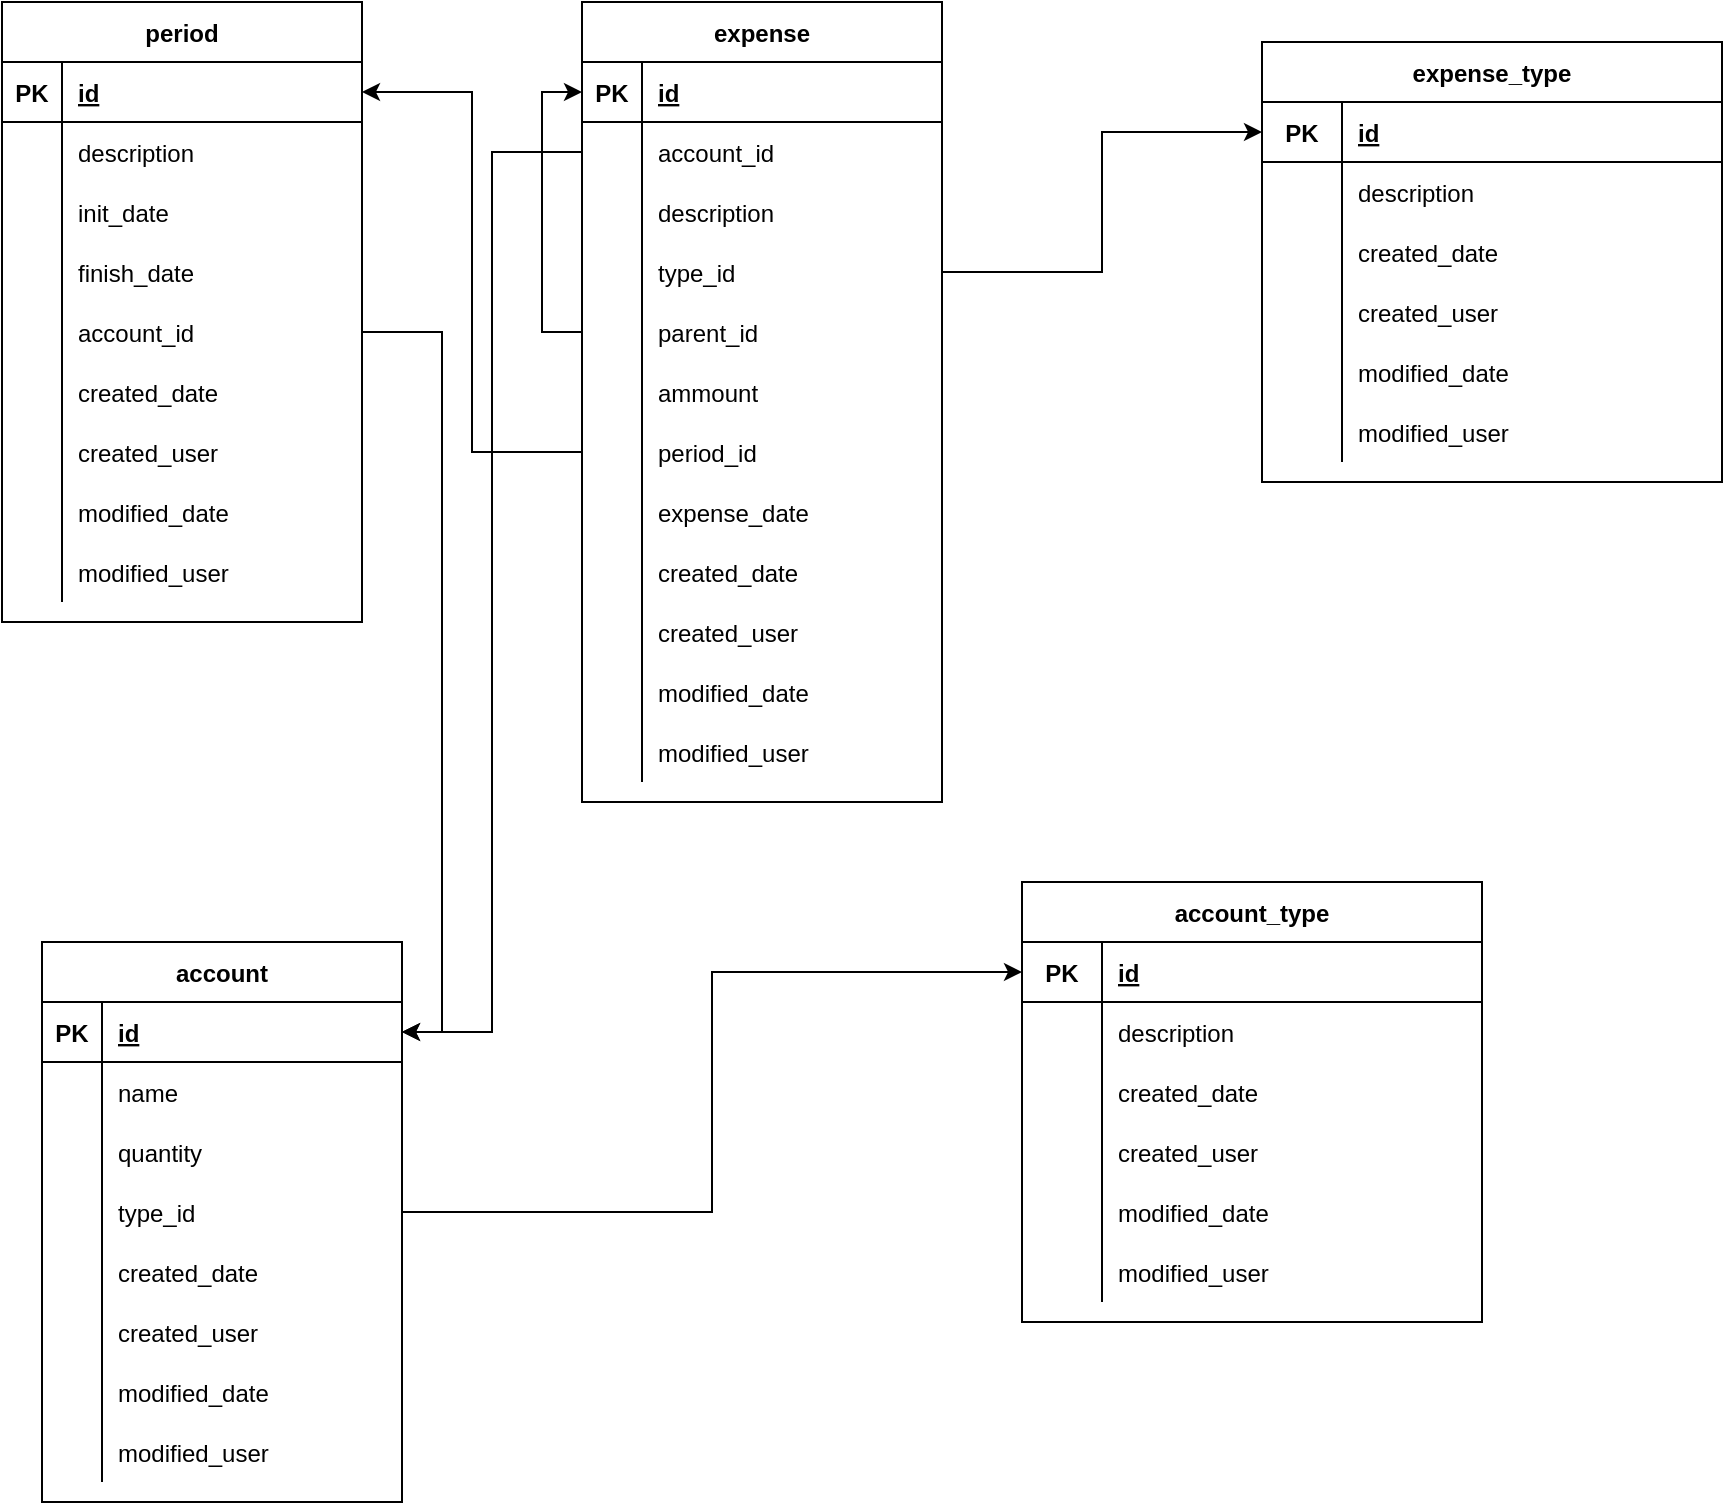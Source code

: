<mxfile version="20.2.7" type="device"><diagram id="UpLL_WEXFF-8wM3QbBai" name="Página-1"><mxGraphModel dx="901" dy="594" grid="1" gridSize="10" guides="1" tooltips="1" connect="1" arrows="1" fold="1" page="1" pageScale="1" pageWidth="827" pageHeight="1169" math="0" shadow="0"><root><mxCell id="0"/><mxCell id="1" parent="0"/><mxCell id="8bMQOwPSqbR0Lv_W1CAh-1" value="account" style="shape=table;startSize=30;container=1;collapsible=1;childLayout=tableLayout;fixedRows=1;rowLines=0;fontStyle=1;align=center;resizeLast=1;" parent="1" vertex="1"><mxGeometry x="40" y="600" width="180" height="280" as="geometry"><mxRectangle x="320" y="320" width="70" height="30" as="alternateBounds"/></mxGeometry></mxCell><mxCell id="8bMQOwPSqbR0Lv_W1CAh-2" value="" style="shape=tableRow;horizontal=0;startSize=0;swimlaneHead=0;swimlaneBody=0;fillColor=none;collapsible=0;dropTarget=0;points=[[0,0.5],[1,0.5]];portConstraint=eastwest;top=0;left=0;right=0;bottom=1;" parent="8bMQOwPSqbR0Lv_W1CAh-1" vertex="1"><mxGeometry y="30" width="180" height="30" as="geometry"/></mxCell><mxCell id="8bMQOwPSqbR0Lv_W1CAh-3" value="PK" style="shape=partialRectangle;connectable=0;fillColor=none;top=0;left=0;bottom=0;right=0;fontStyle=1;overflow=hidden;" parent="8bMQOwPSqbR0Lv_W1CAh-2" vertex="1"><mxGeometry width="30" height="30" as="geometry"><mxRectangle width="30" height="30" as="alternateBounds"/></mxGeometry></mxCell><mxCell id="8bMQOwPSqbR0Lv_W1CAh-4" value="id" style="shape=partialRectangle;connectable=0;fillColor=none;top=0;left=0;bottom=0;right=0;align=left;spacingLeft=6;fontStyle=5;overflow=hidden;" parent="8bMQOwPSqbR0Lv_W1CAh-2" vertex="1"><mxGeometry x="30" width="150" height="30" as="geometry"><mxRectangle width="150" height="30" as="alternateBounds"/></mxGeometry></mxCell><mxCell id="8bMQOwPSqbR0Lv_W1CAh-5" value="" style="shape=tableRow;horizontal=0;startSize=0;swimlaneHead=0;swimlaneBody=0;fillColor=none;collapsible=0;dropTarget=0;points=[[0,0.5],[1,0.5]];portConstraint=eastwest;top=0;left=0;right=0;bottom=0;" parent="8bMQOwPSqbR0Lv_W1CAh-1" vertex="1"><mxGeometry y="60" width="180" height="30" as="geometry"/></mxCell><mxCell id="8bMQOwPSqbR0Lv_W1CAh-6" value="" style="shape=partialRectangle;connectable=0;fillColor=none;top=0;left=0;bottom=0;right=0;editable=1;overflow=hidden;" parent="8bMQOwPSqbR0Lv_W1CAh-5" vertex="1"><mxGeometry width="30" height="30" as="geometry"><mxRectangle width="30" height="30" as="alternateBounds"/></mxGeometry></mxCell><mxCell id="8bMQOwPSqbR0Lv_W1CAh-7" value="name" style="shape=partialRectangle;connectable=0;fillColor=none;top=0;left=0;bottom=0;right=0;align=left;spacingLeft=6;overflow=hidden;" parent="8bMQOwPSqbR0Lv_W1CAh-5" vertex="1"><mxGeometry x="30" width="150" height="30" as="geometry"><mxRectangle width="150" height="30" as="alternateBounds"/></mxGeometry></mxCell><mxCell id="8bMQOwPSqbR0Lv_W1CAh-8" value="" style="shape=tableRow;horizontal=0;startSize=0;swimlaneHead=0;swimlaneBody=0;fillColor=none;collapsible=0;dropTarget=0;points=[[0,0.5],[1,0.5]];portConstraint=eastwest;top=0;left=0;right=0;bottom=0;" parent="8bMQOwPSqbR0Lv_W1CAh-1" vertex="1"><mxGeometry y="90" width="180" height="30" as="geometry"/></mxCell><mxCell id="8bMQOwPSqbR0Lv_W1CAh-9" value="" style="shape=partialRectangle;connectable=0;fillColor=none;top=0;left=0;bottom=0;right=0;editable=1;overflow=hidden;" parent="8bMQOwPSqbR0Lv_W1CAh-8" vertex="1"><mxGeometry width="30" height="30" as="geometry"><mxRectangle width="30" height="30" as="alternateBounds"/></mxGeometry></mxCell><mxCell id="8bMQOwPSqbR0Lv_W1CAh-10" value="quantity" style="shape=partialRectangle;connectable=0;fillColor=none;top=0;left=0;bottom=0;right=0;align=left;spacingLeft=6;overflow=hidden;" parent="8bMQOwPSqbR0Lv_W1CAh-8" vertex="1"><mxGeometry x="30" width="150" height="30" as="geometry"><mxRectangle width="150" height="30" as="alternateBounds"/></mxGeometry></mxCell><mxCell id="8bMQOwPSqbR0Lv_W1CAh-11" value="" style="shape=tableRow;horizontal=0;startSize=0;swimlaneHead=0;swimlaneBody=0;fillColor=none;collapsible=0;dropTarget=0;points=[[0,0.5],[1,0.5]];portConstraint=eastwest;top=0;left=0;right=0;bottom=0;" parent="8bMQOwPSqbR0Lv_W1CAh-1" vertex="1"><mxGeometry y="120" width="180" height="30" as="geometry"/></mxCell><mxCell id="8bMQOwPSqbR0Lv_W1CAh-12" value="" style="shape=partialRectangle;connectable=0;fillColor=none;top=0;left=0;bottom=0;right=0;editable=1;overflow=hidden;" parent="8bMQOwPSqbR0Lv_W1CAh-11" vertex="1"><mxGeometry width="30" height="30" as="geometry"><mxRectangle width="30" height="30" as="alternateBounds"/></mxGeometry></mxCell><mxCell id="8bMQOwPSqbR0Lv_W1CAh-13" value="type_id" style="shape=partialRectangle;connectable=0;fillColor=none;top=0;left=0;bottom=0;right=0;align=left;spacingLeft=6;overflow=hidden;" parent="8bMQOwPSqbR0Lv_W1CAh-11" vertex="1"><mxGeometry x="30" width="150" height="30" as="geometry"><mxRectangle width="150" height="30" as="alternateBounds"/></mxGeometry></mxCell><mxCell id="8bMQOwPSqbR0Lv_W1CAh-43" style="shape=tableRow;horizontal=0;startSize=0;swimlaneHead=0;swimlaneBody=0;fillColor=none;collapsible=0;dropTarget=0;points=[[0,0.5],[1,0.5]];portConstraint=eastwest;top=0;left=0;right=0;bottom=0;" parent="8bMQOwPSqbR0Lv_W1CAh-1" vertex="1"><mxGeometry y="150" width="180" height="30" as="geometry"/></mxCell><mxCell id="8bMQOwPSqbR0Lv_W1CAh-44" style="shape=partialRectangle;connectable=0;fillColor=none;top=0;left=0;bottom=0;right=0;editable=1;overflow=hidden;" parent="8bMQOwPSqbR0Lv_W1CAh-43" vertex="1"><mxGeometry width="30" height="30" as="geometry"><mxRectangle width="30" height="30" as="alternateBounds"/></mxGeometry></mxCell><mxCell id="8bMQOwPSqbR0Lv_W1CAh-45" value="created_date" style="shape=partialRectangle;connectable=0;fillColor=none;top=0;left=0;bottom=0;right=0;align=left;spacingLeft=6;overflow=hidden;" parent="8bMQOwPSqbR0Lv_W1CAh-43" vertex="1"><mxGeometry x="30" width="150" height="30" as="geometry"><mxRectangle width="150" height="30" as="alternateBounds"/></mxGeometry></mxCell><mxCell id="8bMQOwPSqbR0Lv_W1CAh-52" style="shape=tableRow;horizontal=0;startSize=0;swimlaneHead=0;swimlaneBody=0;fillColor=none;collapsible=0;dropTarget=0;points=[[0,0.5],[1,0.5]];portConstraint=eastwest;top=0;left=0;right=0;bottom=0;" parent="8bMQOwPSqbR0Lv_W1CAh-1" vertex="1"><mxGeometry y="180" width="180" height="30" as="geometry"/></mxCell><mxCell id="8bMQOwPSqbR0Lv_W1CAh-53" style="shape=partialRectangle;connectable=0;fillColor=none;top=0;left=0;bottom=0;right=0;editable=1;overflow=hidden;" parent="8bMQOwPSqbR0Lv_W1CAh-52" vertex="1"><mxGeometry width="30" height="30" as="geometry"><mxRectangle width="30" height="30" as="alternateBounds"/></mxGeometry></mxCell><mxCell id="8bMQOwPSqbR0Lv_W1CAh-54" value="created_user" style="shape=partialRectangle;connectable=0;fillColor=none;top=0;left=0;bottom=0;right=0;align=left;spacingLeft=6;overflow=hidden;" parent="8bMQOwPSqbR0Lv_W1CAh-52" vertex="1"><mxGeometry x="30" width="150" height="30" as="geometry"><mxRectangle width="150" height="30" as="alternateBounds"/></mxGeometry></mxCell><mxCell id="8bMQOwPSqbR0Lv_W1CAh-55" style="shape=tableRow;horizontal=0;startSize=0;swimlaneHead=0;swimlaneBody=0;fillColor=none;collapsible=0;dropTarget=0;points=[[0,0.5],[1,0.5]];portConstraint=eastwest;top=0;left=0;right=0;bottom=0;" parent="8bMQOwPSqbR0Lv_W1CAh-1" vertex="1"><mxGeometry y="210" width="180" height="30" as="geometry"/></mxCell><mxCell id="8bMQOwPSqbR0Lv_W1CAh-56" style="shape=partialRectangle;connectable=0;fillColor=none;top=0;left=0;bottom=0;right=0;editable=1;overflow=hidden;" parent="8bMQOwPSqbR0Lv_W1CAh-55" vertex="1"><mxGeometry width="30" height="30" as="geometry"><mxRectangle width="30" height="30" as="alternateBounds"/></mxGeometry></mxCell><mxCell id="8bMQOwPSqbR0Lv_W1CAh-57" value="modified_date" style="shape=partialRectangle;connectable=0;fillColor=none;top=0;left=0;bottom=0;right=0;align=left;spacingLeft=6;overflow=hidden;" parent="8bMQOwPSqbR0Lv_W1CAh-55" vertex="1"><mxGeometry x="30" width="150" height="30" as="geometry"><mxRectangle width="150" height="30" as="alternateBounds"/></mxGeometry></mxCell><mxCell id="8bMQOwPSqbR0Lv_W1CAh-58" style="shape=tableRow;horizontal=0;startSize=0;swimlaneHead=0;swimlaneBody=0;fillColor=none;collapsible=0;dropTarget=0;points=[[0,0.5],[1,0.5]];portConstraint=eastwest;top=0;left=0;right=0;bottom=0;" parent="8bMQOwPSqbR0Lv_W1CAh-1" vertex="1"><mxGeometry y="240" width="180" height="30" as="geometry"/></mxCell><mxCell id="8bMQOwPSqbR0Lv_W1CAh-59" style="shape=partialRectangle;connectable=0;fillColor=none;top=0;left=0;bottom=0;right=0;editable=1;overflow=hidden;" parent="8bMQOwPSqbR0Lv_W1CAh-58" vertex="1"><mxGeometry width="30" height="30" as="geometry"><mxRectangle width="30" height="30" as="alternateBounds"/></mxGeometry></mxCell><mxCell id="8bMQOwPSqbR0Lv_W1CAh-60" value="modified_user" style="shape=partialRectangle;connectable=0;fillColor=none;top=0;left=0;bottom=0;right=0;align=left;spacingLeft=6;overflow=hidden;" parent="8bMQOwPSqbR0Lv_W1CAh-58" vertex="1"><mxGeometry x="30" width="150" height="30" as="geometry"><mxRectangle width="150" height="30" as="alternateBounds"/></mxGeometry></mxCell><object label="account_type" id="8bMQOwPSqbR0Lv_W1CAh-14"><mxCell style="shape=table;startSize=30;container=1;collapsible=1;childLayout=tableLayout;fixedRows=1;rowLines=0;fontStyle=1;align=center;resizeLast=1;" parent="1" vertex="1"><mxGeometry x="530" y="570" width="230" height="220" as="geometry"/></mxCell></object><mxCell id="8bMQOwPSqbR0Lv_W1CAh-15" value="" style="shape=tableRow;horizontal=0;startSize=0;swimlaneHead=0;swimlaneBody=0;fillColor=none;collapsible=0;dropTarget=0;points=[[0,0.5],[1,0.5]];portConstraint=eastwest;top=0;left=0;right=0;bottom=1;" parent="8bMQOwPSqbR0Lv_W1CAh-14" vertex="1"><mxGeometry y="30" width="230" height="30" as="geometry"/></mxCell><mxCell id="8bMQOwPSqbR0Lv_W1CAh-16" value="PK" style="shape=partialRectangle;connectable=0;fillColor=none;top=0;left=0;bottom=0;right=0;fontStyle=1;overflow=hidden;" parent="8bMQOwPSqbR0Lv_W1CAh-15" vertex="1"><mxGeometry width="40" height="30" as="geometry"><mxRectangle width="40" height="30" as="alternateBounds"/></mxGeometry></mxCell><mxCell id="8bMQOwPSqbR0Lv_W1CAh-17" value="id" style="shape=partialRectangle;connectable=0;fillColor=none;top=0;left=0;bottom=0;right=0;align=left;spacingLeft=6;fontStyle=5;overflow=hidden;" parent="8bMQOwPSqbR0Lv_W1CAh-15" vertex="1"><mxGeometry x="40" width="190" height="30" as="geometry"><mxRectangle width="190" height="30" as="alternateBounds"/></mxGeometry></mxCell><mxCell id="8bMQOwPSqbR0Lv_W1CAh-18" value="" style="shape=tableRow;horizontal=0;startSize=0;swimlaneHead=0;swimlaneBody=0;fillColor=none;collapsible=0;dropTarget=0;points=[[0,0.5],[1,0.5]];portConstraint=eastwest;top=0;left=0;right=0;bottom=0;" parent="8bMQOwPSqbR0Lv_W1CAh-14" vertex="1"><mxGeometry y="60" width="230" height="30" as="geometry"/></mxCell><mxCell id="8bMQOwPSqbR0Lv_W1CAh-19" value="" style="shape=partialRectangle;connectable=0;fillColor=none;top=0;left=0;bottom=0;right=0;editable=1;overflow=hidden;" parent="8bMQOwPSqbR0Lv_W1CAh-18" vertex="1"><mxGeometry width="40" height="30" as="geometry"><mxRectangle width="40" height="30" as="alternateBounds"/></mxGeometry></mxCell><mxCell id="8bMQOwPSqbR0Lv_W1CAh-20" value="description" style="shape=partialRectangle;connectable=0;fillColor=none;top=0;left=0;bottom=0;right=0;align=left;spacingLeft=6;overflow=hidden;" parent="8bMQOwPSqbR0Lv_W1CAh-18" vertex="1"><mxGeometry x="40" width="190" height="30" as="geometry"><mxRectangle width="190" height="30" as="alternateBounds"/></mxGeometry></mxCell><mxCell id="8bMQOwPSqbR0Lv_W1CAh-21" value="" style="shape=tableRow;horizontal=0;startSize=0;swimlaneHead=0;swimlaneBody=0;fillColor=none;collapsible=0;dropTarget=0;points=[[0,0.5],[1,0.5]];portConstraint=eastwest;top=0;left=0;right=0;bottom=0;" parent="8bMQOwPSqbR0Lv_W1CAh-14" vertex="1"><mxGeometry y="90" width="230" height="30" as="geometry"/></mxCell><mxCell id="8bMQOwPSqbR0Lv_W1CAh-22" value="" style="shape=partialRectangle;connectable=0;fillColor=none;top=0;left=0;bottom=0;right=0;editable=1;overflow=hidden;" parent="8bMQOwPSqbR0Lv_W1CAh-21" vertex="1"><mxGeometry width="40" height="30" as="geometry"><mxRectangle width="40" height="30" as="alternateBounds"/></mxGeometry></mxCell><mxCell id="8bMQOwPSqbR0Lv_W1CAh-23" value="created_date" style="shape=partialRectangle;connectable=0;fillColor=none;top=0;left=0;bottom=0;right=0;align=left;spacingLeft=6;overflow=hidden;" parent="8bMQOwPSqbR0Lv_W1CAh-21" vertex="1"><mxGeometry x="40" width="190" height="30" as="geometry"><mxRectangle width="190" height="30" as="alternateBounds"/></mxGeometry></mxCell><mxCell id="8bMQOwPSqbR0Lv_W1CAh-24" value="" style="shape=tableRow;horizontal=0;startSize=0;swimlaneHead=0;swimlaneBody=0;fillColor=none;collapsible=0;dropTarget=0;points=[[0,0.5],[1,0.5]];portConstraint=eastwest;top=0;left=0;right=0;bottom=0;" parent="8bMQOwPSqbR0Lv_W1CAh-14" vertex="1"><mxGeometry y="120" width="230" height="30" as="geometry"/></mxCell><mxCell id="8bMQOwPSqbR0Lv_W1CAh-25" value="" style="shape=partialRectangle;connectable=0;fillColor=none;top=0;left=0;bottom=0;right=0;editable=1;overflow=hidden;" parent="8bMQOwPSqbR0Lv_W1CAh-24" vertex="1"><mxGeometry width="40" height="30" as="geometry"><mxRectangle width="40" height="30" as="alternateBounds"/></mxGeometry></mxCell><mxCell id="8bMQOwPSqbR0Lv_W1CAh-26" value="created_user" style="shape=partialRectangle;connectable=0;fillColor=none;top=0;left=0;bottom=0;right=0;align=left;spacingLeft=6;overflow=hidden;" parent="8bMQOwPSqbR0Lv_W1CAh-24" vertex="1"><mxGeometry x="40" width="190" height="30" as="geometry"><mxRectangle width="190" height="30" as="alternateBounds"/></mxGeometry></mxCell><mxCell id="8bMQOwPSqbR0Lv_W1CAh-46" style="shape=tableRow;horizontal=0;startSize=0;swimlaneHead=0;swimlaneBody=0;fillColor=none;collapsible=0;dropTarget=0;points=[[0,0.5],[1,0.5]];portConstraint=eastwest;top=0;left=0;right=0;bottom=0;" parent="8bMQOwPSqbR0Lv_W1CAh-14" vertex="1"><mxGeometry y="150" width="230" height="30" as="geometry"/></mxCell><mxCell id="8bMQOwPSqbR0Lv_W1CAh-47" style="shape=partialRectangle;connectable=0;fillColor=none;top=0;left=0;bottom=0;right=0;editable=1;overflow=hidden;" parent="8bMQOwPSqbR0Lv_W1CAh-46" vertex="1"><mxGeometry width="40" height="30" as="geometry"><mxRectangle width="40" height="30" as="alternateBounds"/></mxGeometry></mxCell><mxCell id="8bMQOwPSqbR0Lv_W1CAh-48" value="modified_date" style="shape=partialRectangle;connectable=0;fillColor=none;top=0;left=0;bottom=0;right=0;align=left;spacingLeft=6;overflow=hidden;" parent="8bMQOwPSqbR0Lv_W1CAh-46" vertex="1"><mxGeometry x="40" width="190" height="30" as="geometry"><mxRectangle width="190" height="30" as="alternateBounds"/></mxGeometry></mxCell><mxCell id="8bMQOwPSqbR0Lv_W1CAh-49" style="shape=tableRow;horizontal=0;startSize=0;swimlaneHead=0;swimlaneBody=0;fillColor=none;collapsible=0;dropTarget=0;points=[[0,0.5],[1,0.5]];portConstraint=eastwest;top=0;left=0;right=0;bottom=0;" parent="8bMQOwPSqbR0Lv_W1CAh-14" vertex="1"><mxGeometry y="180" width="230" height="30" as="geometry"/></mxCell><mxCell id="8bMQOwPSqbR0Lv_W1CAh-50" style="shape=partialRectangle;connectable=0;fillColor=none;top=0;left=0;bottom=0;right=0;editable=1;overflow=hidden;" parent="8bMQOwPSqbR0Lv_W1CAh-49" vertex="1"><mxGeometry width="40" height="30" as="geometry"><mxRectangle width="40" height="30" as="alternateBounds"/></mxGeometry></mxCell><mxCell id="8bMQOwPSqbR0Lv_W1CAh-51" value="modified_user" style="shape=partialRectangle;connectable=0;fillColor=none;top=0;left=0;bottom=0;right=0;align=left;spacingLeft=6;overflow=hidden;" parent="8bMQOwPSqbR0Lv_W1CAh-49" vertex="1"><mxGeometry x="40" width="190" height="30" as="geometry"><mxRectangle width="190" height="30" as="alternateBounds"/></mxGeometry></mxCell><mxCell id="8bMQOwPSqbR0Lv_W1CAh-61" value="expense" style="shape=table;startSize=30;container=1;collapsible=1;childLayout=tableLayout;fixedRows=1;rowLines=0;fontStyle=1;align=center;resizeLast=1;" parent="1" vertex="1"><mxGeometry x="310" y="130" width="180" height="400" as="geometry"/></mxCell><mxCell id="8bMQOwPSqbR0Lv_W1CAh-62" value="" style="shape=tableRow;horizontal=0;startSize=0;swimlaneHead=0;swimlaneBody=0;fillColor=none;collapsible=0;dropTarget=0;points=[[0,0.5],[1,0.5]];portConstraint=eastwest;top=0;left=0;right=0;bottom=1;" parent="8bMQOwPSqbR0Lv_W1CAh-61" vertex="1"><mxGeometry y="30" width="180" height="30" as="geometry"/></mxCell><mxCell id="8bMQOwPSqbR0Lv_W1CAh-63" value="PK" style="shape=partialRectangle;connectable=0;fillColor=none;top=0;left=0;bottom=0;right=0;fontStyle=1;overflow=hidden;" parent="8bMQOwPSqbR0Lv_W1CAh-62" vertex="1"><mxGeometry width="30" height="30" as="geometry"><mxRectangle width="30" height="30" as="alternateBounds"/></mxGeometry></mxCell><mxCell id="8bMQOwPSqbR0Lv_W1CAh-64" value="id" style="shape=partialRectangle;connectable=0;fillColor=none;top=0;left=0;bottom=0;right=0;align=left;spacingLeft=6;fontStyle=5;overflow=hidden;" parent="8bMQOwPSqbR0Lv_W1CAh-62" vertex="1"><mxGeometry x="30" width="150" height="30" as="geometry"><mxRectangle width="150" height="30" as="alternateBounds"/></mxGeometry></mxCell><mxCell id="8bMQOwPSqbR0Lv_W1CAh-65" value="" style="shape=tableRow;horizontal=0;startSize=0;swimlaneHead=0;swimlaneBody=0;fillColor=none;collapsible=0;dropTarget=0;points=[[0,0.5],[1,0.5]];portConstraint=eastwest;top=0;left=0;right=0;bottom=0;" parent="8bMQOwPSqbR0Lv_W1CAh-61" vertex="1"><mxGeometry y="60" width="180" height="30" as="geometry"/></mxCell><mxCell id="8bMQOwPSqbR0Lv_W1CAh-66" value="" style="shape=partialRectangle;connectable=0;fillColor=none;top=0;left=0;bottom=0;right=0;editable=1;overflow=hidden;" parent="8bMQOwPSqbR0Lv_W1CAh-65" vertex="1"><mxGeometry width="30" height="30" as="geometry"><mxRectangle width="30" height="30" as="alternateBounds"/></mxGeometry></mxCell><mxCell id="8bMQOwPSqbR0Lv_W1CAh-67" value="account_id" style="shape=partialRectangle;connectable=0;fillColor=none;top=0;left=0;bottom=0;right=0;align=left;spacingLeft=6;overflow=hidden;" parent="8bMQOwPSqbR0Lv_W1CAh-65" vertex="1"><mxGeometry x="30" width="150" height="30" as="geometry"><mxRectangle width="150" height="30" as="alternateBounds"/></mxGeometry></mxCell><mxCell id="8bMQOwPSqbR0Lv_W1CAh-68" value="" style="shape=tableRow;horizontal=0;startSize=0;swimlaneHead=0;swimlaneBody=0;fillColor=none;collapsible=0;dropTarget=0;points=[[0,0.5],[1,0.5]];portConstraint=eastwest;top=0;left=0;right=0;bottom=0;" parent="8bMQOwPSqbR0Lv_W1CAh-61" vertex="1"><mxGeometry y="90" width="180" height="30" as="geometry"/></mxCell><mxCell id="8bMQOwPSqbR0Lv_W1CAh-69" value="" style="shape=partialRectangle;connectable=0;fillColor=none;top=0;left=0;bottom=0;right=0;editable=1;overflow=hidden;" parent="8bMQOwPSqbR0Lv_W1CAh-68" vertex="1"><mxGeometry width="30" height="30" as="geometry"><mxRectangle width="30" height="30" as="alternateBounds"/></mxGeometry></mxCell><mxCell id="8bMQOwPSqbR0Lv_W1CAh-70" value="description" style="shape=partialRectangle;connectable=0;fillColor=none;top=0;left=0;bottom=0;right=0;align=left;spacingLeft=6;overflow=hidden;" parent="8bMQOwPSqbR0Lv_W1CAh-68" vertex="1"><mxGeometry x="30" width="150" height="30" as="geometry"><mxRectangle width="150" height="30" as="alternateBounds"/></mxGeometry></mxCell><mxCell id="8bMQOwPSqbR0Lv_W1CAh-71" value="" style="shape=tableRow;horizontal=0;startSize=0;swimlaneHead=0;swimlaneBody=0;fillColor=none;collapsible=0;dropTarget=0;points=[[0,0.5],[1,0.5]];portConstraint=eastwest;top=0;left=0;right=0;bottom=0;" parent="8bMQOwPSqbR0Lv_W1CAh-61" vertex="1"><mxGeometry y="120" width="180" height="30" as="geometry"/></mxCell><mxCell id="8bMQOwPSqbR0Lv_W1CAh-72" value="" style="shape=partialRectangle;connectable=0;fillColor=none;top=0;left=0;bottom=0;right=0;editable=1;overflow=hidden;" parent="8bMQOwPSqbR0Lv_W1CAh-71" vertex="1"><mxGeometry width="30" height="30" as="geometry"><mxRectangle width="30" height="30" as="alternateBounds"/></mxGeometry></mxCell><mxCell id="8bMQOwPSqbR0Lv_W1CAh-73" value="type_id" style="shape=partialRectangle;connectable=0;fillColor=none;top=0;left=0;bottom=0;right=0;align=left;spacingLeft=6;overflow=hidden;" parent="8bMQOwPSqbR0Lv_W1CAh-71" vertex="1"><mxGeometry x="30" width="150" height="30" as="geometry"><mxRectangle width="150" height="30" as="alternateBounds"/></mxGeometry></mxCell><mxCell id="8bMQOwPSqbR0Lv_W1CAh-100" style="edgeStyle=orthogonalEdgeStyle;rounded=0;orthogonalLoop=1;jettySize=auto;html=1;entryX=0;entryY=0.5;entryDx=0;entryDy=0;" parent="8bMQOwPSqbR0Lv_W1CAh-61" source="8bMQOwPSqbR0Lv_W1CAh-97" target="8bMQOwPSqbR0Lv_W1CAh-62" edge="1"><mxGeometry relative="1" as="geometry"/></mxCell><mxCell id="8bMQOwPSqbR0Lv_W1CAh-97" style="shape=tableRow;horizontal=0;startSize=0;swimlaneHead=0;swimlaneBody=0;fillColor=none;collapsible=0;dropTarget=0;points=[[0,0.5],[1,0.5]];portConstraint=eastwest;top=0;left=0;right=0;bottom=0;" parent="8bMQOwPSqbR0Lv_W1CAh-61" vertex="1"><mxGeometry y="150" width="180" height="30" as="geometry"/></mxCell><mxCell id="8bMQOwPSqbR0Lv_W1CAh-98" style="shape=partialRectangle;connectable=0;fillColor=none;top=0;left=0;bottom=0;right=0;editable=1;overflow=hidden;" parent="8bMQOwPSqbR0Lv_W1CAh-97" vertex="1"><mxGeometry width="30" height="30" as="geometry"><mxRectangle width="30" height="30" as="alternateBounds"/></mxGeometry></mxCell><mxCell id="8bMQOwPSqbR0Lv_W1CAh-99" value="parent_id" style="shape=partialRectangle;connectable=0;fillColor=none;top=0;left=0;bottom=0;right=0;align=left;spacingLeft=6;overflow=hidden;" parent="8bMQOwPSqbR0Lv_W1CAh-97" vertex="1"><mxGeometry x="30" width="150" height="30" as="geometry"><mxRectangle width="150" height="30" as="alternateBounds"/></mxGeometry></mxCell><mxCell id="YxsM7BcIheUXWEQgEbr7-37" style="shape=tableRow;horizontal=0;startSize=0;swimlaneHead=0;swimlaneBody=0;fillColor=none;collapsible=0;dropTarget=0;points=[[0,0.5],[1,0.5]];portConstraint=eastwest;top=0;left=0;right=0;bottom=0;" vertex="1" parent="8bMQOwPSqbR0Lv_W1CAh-61"><mxGeometry y="180" width="180" height="30" as="geometry"/></mxCell><mxCell id="YxsM7BcIheUXWEQgEbr7-38" style="shape=partialRectangle;connectable=0;fillColor=none;top=0;left=0;bottom=0;right=0;editable=1;overflow=hidden;" vertex="1" parent="YxsM7BcIheUXWEQgEbr7-37"><mxGeometry width="30" height="30" as="geometry"><mxRectangle width="30" height="30" as="alternateBounds"/></mxGeometry></mxCell><mxCell id="YxsM7BcIheUXWEQgEbr7-39" value="ammount" style="shape=partialRectangle;connectable=0;fillColor=none;top=0;left=0;bottom=0;right=0;align=left;spacingLeft=6;overflow=hidden;" vertex="1" parent="YxsM7BcIheUXWEQgEbr7-37"><mxGeometry x="30" width="150" height="30" as="geometry"><mxRectangle width="150" height="30" as="alternateBounds"/></mxGeometry></mxCell><mxCell id="YxsM7BcIheUXWEQgEbr7-14" style="shape=tableRow;horizontal=0;startSize=0;swimlaneHead=0;swimlaneBody=0;fillColor=none;collapsible=0;dropTarget=0;points=[[0,0.5],[1,0.5]];portConstraint=eastwest;top=0;left=0;right=0;bottom=0;" vertex="1" parent="8bMQOwPSqbR0Lv_W1CAh-61"><mxGeometry y="210" width="180" height="30" as="geometry"/></mxCell><mxCell id="YxsM7BcIheUXWEQgEbr7-15" style="shape=partialRectangle;connectable=0;fillColor=none;top=0;left=0;bottom=0;right=0;editable=1;overflow=hidden;" vertex="1" parent="YxsM7BcIheUXWEQgEbr7-14"><mxGeometry width="30" height="30" as="geometry"><mxRectangle width="30" height="30" as="alternateBounds"/></mxGeometry></mxCell><mxCell id="YxsM7BcIheUXWEQgEbr7-16" value="period_id" style="shape=partialRectangle;connectable=0;fillColor=none;top=0;left=0;bottom=0;right=0;align=left;spacingLeft=6;overflow=hidden;" vertex="1" parent="YxsM7BcIheUXWEQgEbr7-14"><mxGeometry x="30" width="150" height="30" as="geometry"><mxRectangle width="150" height="30" as="alternateBounds"/></mxGeometry></mxCell><mxCell id="YxsM7BcIheUXWEQgEbr7-17" style="shape=tableRow;horizontal=0;startSize=0;swimlaneHead=0;swimlaneBody=0;fillColor=none;collapsible=0;dropTarget=0;points=[[0,0.5],[1,0.5]];portConstraint=eastwest;top=0;left=0;right=0;bottom=0;" vertex="1" parent="8bMQOwPSqbR0Lv_W1CAh-61"><mxGeometry y="240" width="180" height="30" as="geometry"/></mxCell><mxCell id="YxsM7BcIheUXWEQgEbr7-18" style="shape=partialRectangle;connectable=0;fillColor=none;top=0;left=0;bottom=0;right=0;editable=1;overflow=hidden;" vertex="1" parent="YxsM7BcIheUXWEQgEbr7-17"><mxGeometry width="30" height="30" as="geometry"><mxRectangle width="30" height="30" as="alternateBounds"/></mxGeometry></mxCell><mxCell id="YxsM7BcIheUXWEQgEbr7-19" value="expense_date" style="shape=partialRectangle;connectable=0;fillColor=none;top=0;left=0;bottom=0;right=0;align=left;spacingLeft=6;overflow=hidden;" vertex="1" parent="YxsM7BcIheUXWEQgEbr7-17"><mxGeometry x="30" width="150" height="30" as="geometry"><mxRectangle width="150" height="30" as="alternateBounds"/></mxGeometry></mxCell><mxCell id="8bMQOwPSqbR0Lv_W1CAh-101" style="shape=tableRow;horizontal=0;startSize=0;swimlaneHead=0;swimlaneBody=0;fillColor=none;collapsible=0;dropTarget=0;points=[[0,0.5],[1,0.5]];portConstraint=eastwest;top=0;left=0;right=0;bottom=0;" parent="8bMQOwPSqbR0Lv_W1CAh-61" vertex="1"><mxGeometry y="270" width="180" height="30" as="geometry"/></mxCell><mxCell id="8bMQOwPSqbR0Lv_W1CAh-102" style="shape=partialRectangle;connectable=0;fillColor=none;top=0;left=0;bottom=0;right=0;editable=1;overflow=hidden;" parent="8bMQOwPSqbR0Lv_W1CAh-101" vertex="1"><mxGeometry width="30" height="30" as="geometry"><mxRectangle width="30" height="30" as="alternateBounds"/></mxGeometry></mxCell><mxCell id="8bMQOwPSqbR0Lv_W1CAh-103" value="created_date" style="shape=partialRectangle;connectable=0;fillColor=none;top=0;left=0;bottom=0;right=0;align=left;spacingLeft=6;overflow=hidden;" parent="8bMQOwPSqbR0Lv_W1CAh-101" vertex="1"><mxGeometry x="30" width="150" height="30" as="geometry"><mxRectangle width="150" height="30" as="alternateBounds"/></mxGeometry></mxCell><mxCell id="8bMQOwPSqbR0Lv_W1CAh-104" style="shape=tableRow;horizontal=0;startSize=0;swimlaneHead=0;swimlaneBody=0;fillColor=none;collapsible=0;dropTarget=0;points=[[0,0.5],[1,0.5]];portConstraint=eastwest;top=0;left=0;right=0;bottom=0;" parent="8bMQOwPSqbR0Lv_W1CAh-61" vertex="1"><mxGeometry y="300" width="180" height="30" as="geometry"/></mxCell><mxCell id="8bMQOwPSqbR0Lv_W1CAh-105" style="shape=partialRectangle;connectable=0;fillColor=none;top=0;left=0;bottom=0;right=0;editable=1;overflow=hidden;" parent="8bMQOwPSqbR0Lv_W1CAh-104" vertex="1"><mxGeometry width="30" height="30" as="geometry"><mxRectangle width="30" height="30" as="alternateBounds"/></mxGeometry></mxCell><mxCell id="8bMQOwPSqbR0Lv_W1CAh-106" value="created_user" style="shape=partialRectangle;connectable=0;fillColor=none;top=0;left=0;bottom=0;right=0;align=left;spacingLeft=6;overflow=hidden;" parent="8bMQOwPSqbR0Lv_W1CAh-104" vertex="1"><mxGeometry x="30" width="150" height="30" as="geometry"><mxRectangle width="150" height="30" as="alternateBounds"/></mxGeometry></mxCell><mxCell id="8bMQOwPSqbR0Lv_W1CAh-107" style="shape=tableRow;horizontal=0;startSize=0;swimlaneHead=0;swimlaneBody=0;fillColor=none;collapsible=0;dropTarget=0;points=[[0,0.5],[1,0.5]];portConstraint=eastwest;top=0;left=0;right=0;bottom=0;" parent="8bMQOwPSqbR0Lv_W1CAh-61" vertex="1"><mxGeometry y="330" width="180" height="30" as="geometry"/></mxCell><mxCell id="8bMQOwPSqbR0Lv_W1CAh-108" style="shape=partialRectangle;connectable=0;fillColor=none;top=0;left=0;bottom=0;right=0;editable=1;overflow=hidden;" parent="8bMQOwPSqbR0Lv_W1CAh-107" vertex="1"><mxGeometry width="30" height="30" as="geometry"><mxRectangle width="30" height="30" as="alternateBounds"/></mxGeometry></mxCell><mxCell id="8bMQOwPSqbR0Lv_W1CAh-109" value="modified_date" style="shape=partialRectangle;connectable=0;fillColor=none;top=0;left=0;bottom=0;right=0;align=left;spacingLeft=6;overflow=hidden;" parent="8bMQOwPSqbR0Lv_W1CAh-107" vertex="1"><mxGeometry x="30" width="150" height="30" as="geometry"><mxRectangle width="150" height="30" as="alternateBounds"/></mxGeometry></mxCell><mxCell id="8bMQOwPSqbR0Lv_W1CAh-110" style="shape=tableRow;horizontal=0;startSize=0;swimlaneHead=0;swimlaneBody=0;fillColor=none;collapsible=0;dropTarget=0;points=[[0,0.5],[1,0.5]];portConstraint=eastwest;top=0;left=0;right=0;bottom=0;" parent="8bMQOwPSqbR0Lv_W1CAh-61" vertex="1"><mxGeometry y="360" width="180" height="30" as="geometry"/></mxCell><mxCell id="8bMQOwPSqbR0Lv_W1CAh-111" style="shape=partialRectangle;connectable=0;fillColor=none;top=0;left=0;bottom=0;right=0;editable=1;overflow=hidden;" parent="8bMQOwPSqbR0Lv_W1CAh-110" vertex="1"><mxGeometry width="30" height="30" as="geometry"><mxRectangle width="30" height="30" as="alternateBounds"/></mxGeometry></mxCell><mxCell id="8bMQOwPSqbR0Lv_W1CAh-112" value="modified_user" style="shape=partialRectangle;connectable=0;fillColor=none;top=0;left=0;bottom=0;right=0;align=left;spacingLeft=6;overflow=hidden;" parent="8bMQOwPSqbR0Lv_W1CAh-110" vertex="1"><mxGeometry x="30" width="150" height="30" as="geometry"><mxRectangle width="150" height="30" as="alternateBounds"/></mxGeometry></mxCell><object label="expense_type" id="8bMQOwPSqbR0Lv_W1CAh-74"><mxCell style="shape=table;startSize=30;container=1;collapsible=1;childLayout=tableLayout;fixedRows=1;rowLines=0;fontStyle=1;align=center;resizeLast=1;" parent="1" vertex="1"><mxGeometry x="650" y="150" width="230" height="220" as="geometry"/></mxCell></object><mxCell id="8bMQOwPSqbR0Lv_W1CAh-75" value="" style="shape=tableRow;horizontal=0;startSize=0;swimlaneHead=0;swimlaneBody=0;fillColor=none;collapsible=0;dropTarget=0;points=[[0,0.5],[1,0.5]];portConstraint=eastwest;top=0;left=0;right=0;bottom=1;" parent="8bMQOwPSqbR0Lv_W1CAh-74" vertex="1"><mxGeometry y="30" width="230" height="30" as="geometry"/></mxCell><mxCell id="8bMQOwPSqbR0Lv_W1CAh-76" value="PK" style="shape=partialRectangle;connectable=0;fillColor=none;top=0;left=0;bottom=0;right=0;fontStyle=1;overflow=hidden;" parent="8bMQOwPSqbR0Lv_W1CAh-75" vertex="1"><mxGeometry width="40" height="30" as="geometry"><mxRectangle width="40" height="30" as="alternateBounds"/></mxGeometry></mxCell><mxCell id="8bMQOwPSqbR0Lv_W1CAh-77" value="id" style="shape=partialRectangle;connectable=0;fillColor=none;top=0;left=0;bottom=0;right=0;align=left;spacingLeft=6;fontStyle=5;overflow=hidden;" parent="8bMQOwPSqbR0Lv_W1CAh-75" vertex="1"><mxGeometry x="40" width="190" height="30" as="geometry"><mxRectangle width="190" height="30" as="alternateBounds"/></mxGeometry></mxCell><mxCell id="8bMQOwPSqbR0Lv_W1CAh-78" value="" style="shape=tableRow;horizontal=0;startSize=0;swimlaneHead=0;swimlaneBody=0;fillColor=none;collapsible=0;dropTarget=0;points=[[0,0.5],[1,0.5]];portConstraint=eastwest;top=0;left=0;right=0;bottom=0;" parent="8bMQOwPSqbR0Lv_W1CAh-74" vertex="1"><mxGeometry y="60" width="230" height="30" as="geometry"/></mxCell><mxCell id="8bMQOwPSqbR0Lv_W1CAh-79" value="" style="shape=partialRectangle;connectable=0;fillColor=none;top=0;left=0;bottom=0;right=0;editable=1;overflow=hidden;" parent="8bMQOwPSqbR0Lv_W1CAh-78" vertex="1"><mxGeometry width="40" height="30" as="geometry"><mxRectangle width="40" height="30" as="alternateBounds"/></mxGeometry></mxCell><mxCell id="8bMQOwPSqbR0Lv_W1CAh-80" value="description" style="shape=partialRectangle;connectable=0;fillColor=none;top=0;left=0;bottom=0;right=0;align=left;spacingLeft=6;overflow=hidden;" parent="8bMQOwPSqbR0Lv_W1CAh-78" vertex="1"><mxGeometry x="40" width="190" height="30" as="geometry"><mxRectangle width="190" height="30" as="alternateBounds"/></mxGeometry></mxCell><mxCell id="8bMQOwPSqbR0Lv_W1CAh-81" value="" style="shape=tableRow;horizontal=0;startSize=0;swimlaneHead=0;swimlaneBody=0;fillColor=none;collapsible=0;dropTarget=0;points=[[0,0.5],[1,0.5]];portConstraint=eastwest;top=0;left=0;right=0;bottom=0;" parent="8bMQOwPSqbR0Lv_W1CAh-74" vertex="1"><mxGeometry y="90" width="230" height="30" as="geometry"/></mxCell><mxCell id="8bMQOwPSqbR0Lv_W1CAh-82" value="" style="shape=partialRectangle;connectable=0;fillColor=none;top=0;left=0;bottom=0;right=0;editable=1;overflow=hidden;" parent="8bMQOwPSqbR0Lv_W1CAh-81" vertex="1"><mxGeometry width="40" height="30" as="geometry"><mxRectangle width="40" height="30" as="alternateBounds"/></mxGeometry></mxCell><mxCell id="8bMQOwPSqbR0Lv_W1CAh-83" value="created_date" style="shape=partialRectangle;connectable=0;fillColor=none;top=0;left=0;bottom=0;right=0;align=left;spacingLeft=6;overflow=hidden;" parent="8bMQOwPSqbR0Lv_W1CAh-81" vertex="1"><mxGeometry x="40" width="190" height="30" as="geometry"><mxRectangle width="190" height="30" as="alternateBounds"/></mxGeometry></mxCell><mxCell id="8bMQOwPSqbR0Lv_W1CAh-84" value="" style="shape=tableRow;horizontal=0;startSize=0;swimlaneHead=0;swimlaneBody=0;fillColor=none;collapsible=0;dropTarget=0;points=[[0,0.5],[1,0.5]];portConstraint=eastwest;top=0;left=0;right=0;bottom=0;" parent="8bMQOwPSqbR0Lv_W1CAh-74" vertex="1"><mxGeometry y="120" width="230" height="30" as="geometry"/></mxCell><mxCell id="8bMQOwPSqbR0Lv_W1CAh-85" value="" style="shape=partialRectangle;connectable=0;fillColor=none;top=0;left=0;bottom=0;right=0;editable=1;overflow=hidden;" parent="8bMQOwPSqbR0Lv_W1CAh-84" vertex="1"><mxGeometry width="40" height="30" as="geometry"><mxRectangle width="40" height="30" as="alternateBounds"/></mxGeometry></mxCell><mxCell id="8bMQOwPSqbR0Lv_W1CAh-86" value="created_user" style="shape=partialRectangle;connectable=0;fillColor=none;top=0;left=0;bottom=0;right=0;align=left;spacingLeft=6;overflow=hidden;" parent="8bMQOwPSqbR0Lv_W1CAh-84" vertex="1"><mxGeometry x="40" width="190" height="30" as="geometry"><mxRectangle width="190" height="30" as="alternateBounds"/></mxGeometry></mxCell><mxCell id="8bMQOwPSqbR0Lv_W1CAh-87" style="shape=tableRow;horizontal=0;startSize=0;swimlaneHead=0;swimlaneBody=0;fillColor=none;collapsible=0;dropTarget=0;points=[[0,0.5],[1,0.5]];portConstraint=eastwest;top=0;left=0;right=0;bottom=0;" parent="8bMQOwPSqbR0Lv_W1CAh-74" vertex="1"><mxGeometry y="150" width="230" height="30" as="geometry"/></mxCell><mxCell id="8bMQOwPSqbR0Lv_W1CAh-88" style="shape=partialRectangle;connectable=0;fillColor=none;top=0;left=0;bottom=0;right=0;editable=1;overflow=hidden;" parent="8bMQOwPSqbR0Lv_W1CAh-87" vertex="1"><mxGeometry width="40" height="30" as="geometry"><mxRectangle width="40" height="30" as="alternateBounds"/></mxGeometry></mxCell><mxCell id="8bMQOwPSqbR0Lv_W1CAh-89" value="modified_date" style="shape=partialRectangle;connectable=0;fillColor=none;top=0;left=0;bottom=0;right=0;align=left;spacingLeft=6;overflow=hidden;" parent="8bMQOwPSqbR0Lv_W1CAh-87" vertex="1"><mxGeometry x="40" width="190" height="30" as="geometry"><mxRectangle width="190" height="30" as="alternateBounds"/></mxGeometry></mxCell><mxCell id="8bMQOwPSqbR0Lv_W1CAh-90" style="shape=tableRow;horizontal=0;startSize=0;swimlaneHead=0;swimlaneBody=0;fillColor=none;collapsible=0;dropTarget=0;points=[[0,0.5],[1,0.5]];portConstraint=eastwest;top=0;left=0;right=0;bottom=0;" parent="8bMQOwPSqbR0Lv_W1CAh-74" vertex="1"><mxGeometry y="180" width="230" height="30" as="geometry"/></mxCell><mxCell id="8bMQOwPSqbR0Lv_W1CAh-91" style="shape=partialRectangle;connectable=0;fillColor=none;top=0;left=0;bottom=0;right=0;editable=1;overflow=hidden;" parent="8bMQOwPSqbR0Lv_W1CAh-90" vertex="1"><mxGeometry width="40" height="30" as="geometry"><mxRectangle width="40" height="30" as="alternateBounds"/></mxGeometry></mxCell><mxCell id="8bMQOwPSqbR0Lv_W1CAh-92" value="modified_user" style="shape=partialRectangle;connectable=0;fillColor=none;top=0;left=0;bottom=0;right=0;align=left;spacingLeft=6;overflow=hidden;" parent="8bMQOwPSqbR0Lv_W1CAh-90" vertex="1"><mxGeometry x="40" width="190" height="30" as="geometry"><mxRectangle width="190" height="30" as="alternateBounds"/></mxGeometry></mxCell><mxCell id="8bMQOwPSqbR0Lv_W1CAh-94" style="edgeStyle=orthogonalEdgeStyle;rounded=0;orthogonalLoop=1;jettySize=auto;html=1;entryX=0;entryY=0.5;entryDx=0;entryDy=0;" parent="1" source="8bMQOwPSqbR0Lv_W1CAh-11" target="8bMQOwPSqbR0Lv_W1CAh-15" edge="1"><mxGeometry relative="1" as="geometry"/></mxCell><mxCell id="8bMQOwPSqbR0Lv_W1CAh-95" style="edgeStyle=orthogonalEdgeStyle;rounded=0;orthogonalLoop=1;jettySize=auto;html=1;" parent="1" source="8bMQOwPSqbR0Lv_W1CAh-65" target="8bMQOwPSqbR0Lv_W1CAh-2" edge="1"><mxGeometry relative="1" as="geometry"/></mxCell><mxCell id="8bMQOwPSqbR0Lv_W1CAh-96" style="edgeStyle=orthogonalEdgeStyle;rounded=0;orthogonalLoop=1;jettySize=auto;html=1;entryX=0;entryY=0.5;entryDx=0;entryDy=0;" parent="1" source="8bMQOwPSqbR0Lv_W1CAh-71" target="8bMQOwPSqbR0Lv_W1CAh-75" edge="1"><mxGeometry relative="1" as="geometry"/></mxCell><mxCell id="YxsM7BcIheUXWEQgEbr7-1" value="period" style="shape=table;startSize=30;container=1;collapsible=1;childLayout=tableLayout;fixedRows=1;rowLines=0;fontStyle=1;align=center;resizeLast=1;" vertex="1" parent="1"><mxGeometry x="20" y="130" width="180" height="310" as="geometry"/></mxCell><mxCell id="YxsM7BcIheUXWEQgEbr7-2" value="" style="shape=tableRow;horizontal=0;startSize=0;swimlaneHead=0;swimlaneBody=0;fillColor=none;collapsible=0;dropTarget=0;points=[[0,0.5],[1,0.5]];portConstraint=eastwest;top=0;left=0;right=0;bottom=1;" vertex="1" parent="YxsM7BcIheUXWEQgEbr7-1"><mxGeometry y="30" width="180" height="30" as="geometry"/></mxCell><mxCell id="YxsM7BcIheUXWEQgEbr7-3" value="PK" style="shape=partialRectangle;connectable=0;fillColor=none;top=0;left=0;bottom=0;right=0;fontStyle=1;overflow=hidden;" vertex="1" parent="YxsM7BcIheUXWEQgEbr7-2"><mxGeometry width="30" height="30" as="geometry"><mxRectangle width="30" height="30" as="alternateBounds"/></mxGeometry></mxCell><mxCell id="YxsM7BcIheUXWEQgEbr7-4" value="id" style="shape=partialRectangle;connectable=0;fillColor=none;top=0;left=0;bottom=0;right=0;align=left;spacingLeft=6;fontStyle=5;overflow=hidden;" vertex="1" parent="YxsM7BcIheUXWEQgEbr7-2"><mxGeometry x="30" width="150" height="30" as="geometry"><mxRectangle width="150" height="30" as="alternateBounds"/></mxGeometry></mxCell><mxCell id="YxsM7BcIheUXWEQgEbr7-5" value="" style="shape=tableRow;horizontal=0;startSize=0;swimlaneHead=0;swimlaneBody=0;fillColor=none;collapsible=0;dropTarget=0;points=[[0,0.5],[1,0.5]];portConstraint=eastwest;top=0;left=0;right=0;bottom=0;" vertex="1" parent="YxsM7BcIheUXWEQgEbr7-1"><mxGeometry y="60" width="180" height="30" as="geometry"/></mxCell><mxCell id="YxsM7BcIheUXWEQgEbr7-6" value="" style="shape=partialRectangle;connectable=0;fillColor=none;top=0;left=0;bottom=0;right=0;editable=1;overflow=hidden;" vertex="1" parent="YxsM7BcIheUXWEQgEbr7-5"><mxGeometry width="30" height="30" as="geometry"><mxRectangle width="30" height="30" as="alternateBounds"/></mxGeometry></mxCell><mxCell id="YxsM7BcIheUXWEQgEbr7-7" value="description" style="shape=partialRectangle;connectable=0;fillColor=none;top=0;left=0;bottom=0;right=0;align=left;spacingLeft=6;overflow=hidden;" vertex="1" parent="YxsM7BcIheUXWEQgEbr7-5"><mxGeometry x="30" width="150" height="30" as="geometry"><mxRectangle width="150" height="30" as="alternateBounds"/></mxGeometry></mxCell><mxCell id="YxsM7BcIheUXWEQgEbr7-8" value="" style="shape=tableRow;horizontal=0;startSize=0;swimlaneHead=0;swimlaneBody=0;fillColor=none;collapsible=0;dropTarget=0;points=[[0,0.5],[1,0.5]];portConstraint=eastwest;top=0;left=0;right=0;bottom=0;" vertex="1" parent="YxsM7BcIheUXWEQgEbr7-1"><mxGeometry y="90" width="180" height="30" as="geometry"/></mxCell><mxCell id="YxsM7BcIheUXWEQgEbr7-9" value="" style="shape=partialRectangle;connectable=0;fillColor=none;top=0;left=0;bottom=0;right=0;editable=1;overflow=hidden;" vertex="1" parent="YxsM7BcIheUXWEQgEbr7-8"><mxGeometry width="30" height="30" as="geometry"><mxRectangle width="30" height="30" as="alternateBounds"/></mxGeometry></mxCell><mxCell id="YxsM7BcIheUXWEQgEbr7-10" value="init_date" style="shape=partialRectangle;connectable=0;fillColor=none;top=0;left=0;bottom=0;right=0;align=left;spacingLeft=6;overflow=hidden;" vertex="1" parent="YxsM7BcIheUXWEQgEbr7-8"><mxGeometry x="30" width="150" height="30" as="geometry"><mxRectangle width="150" height="30" as="alternateBounds"/></mxGeometry></mxCell><mxCell id="YxsM7BcIheUXWEQgEbr7-11" value="" style="shape=tableRow;horizontal=0;startSize=0;swimlaneHead=0;swimlaneBody=0;fillColor=none;collapsible=0;dropTarget=0;points=[[0,0.5],[1,0.5]];portConstraint=eastwest;top=0;left=0;right=0;bottom=0;" vertex="1" parent="YxsM7BcIheUXWEQgEbr7-1"><mxGeometry y="120" width="180" height="30" as="geometry"/></mxCell><mxCell id="YxsM7BcIheUXWEQgEbr7-12" value="" style="shape=partialRectangle;connectable=0;fillColor=none;top=0;left=0;bottom=0;right=0;editable=1;overflow=hidden;" vertex="1" parent="YxsM7BcIheUXWEQgEbr7-11"><mxGeometry width="30" height="30" as="geometry"><mxRectangle width="30" height="30" as="alternateBounds"/></mxGeometry></mxCell><mxCell id="YxsM7BcIheUXWEQgEbr7-13" value="finish_date" style="shape=partialRectangle;connectable=0;fillColor=none;top=0;left=0;bottom=0;right=0;align=left;spacingLeft=6;overflow=hidden;" vertex="1" parent="YxsM7BcIheUXWEQgEbr7-11"><mxGeometry x="30" width="150" height="30" as="geometry"><mxRectangle width="150" height="30" as="alternateBounds"/></mxGeometry></mxCell><mxCell id="YxsM7BcIheUXWEQgEbr7-20" style="shape=tableRow;horizontal=0;startSize=0;swimlaneHead=0;swimlaneBody=0;fillColor=none;collapsible=0;dropTarget=0;points=[[0,0.5],[1,0.5]];portConstraint=eastwest;top=0;left=0;right=0;bottom=0;" vertex="1" parent="YxsM7BcIheUXWEQgEbr7-1"><mxGeometry y="150" width="180" height="30" as="geometry"/></mxCell><mxCell id="YxsM7BcIheUXWEQgEbr7-21" style="shape=partialRectangle;connectable=0;fillColor=none;top=0;left=0;bottom=0;right=0;editable=1;overflow=hidden;" vertex="1" parent="YxsM7BcIheUXWEQgEbr7-20"><mxGeometry width="30" height="30" as="geometry"><mxRectangle width="30" height="30" as="alternateBounds"/></mxGeometry></mxCell><mxCell id="YxsM7BcIheUXWEQgEbr7-22" value="account_id" style="shape=partialRectangle;connectable=0;fillColor=none;top=0;left=0;bottom=0;right=0;align=left;spacingLeft=6;overflow=hidden;" vertex="1" parent="YxsM7BcIheUXWEQgEbr7-20"><mxGeometry x="30" width="150" height="30" as="geometry"><mxRectangle width="150" height="30" as="alternateBounds"/></mxGeometry></mxCell><mxCell id="YxsM7BcIheUXWEQgEbr7-32" style="shape=tableRow;horizontal=0;startSize=0;swimlaneHead=0;swimlaneBody=0;fillColor=none;collapsible=0;dropTarget=0;points=[[0,0.5],[1,0.5]];portConstraint=eastwest;top=0;left=0;right=0;bottom=0;" vertex="1" parent="YxsM7BcIheUXWEQgEbr7-1"><mxGeometry y="180" width="180" height="30" as="geometry"/></mxCell><mxCell id="YxsM7BcIheUXWEQgEbr7-33" style="shape=partialRectangle;connectable=0;fillColor=none;top=0;left=0;bottom=0;right=0;editable=1;overflow=hidden;" vertex="1" parent="YxsM7BcIheUXWEQgEbr7-32"><mxGeometry width="30" height="30" as="geometry"><mxRectangle width="30" height="30" as="alternateBounds"/></mxGeometry></mxCell><mxCell id="YxsM7BcIheUXWEQgEbr7-34" value="created_date" style="shape=partialRectangle;connectable=0;fillColor=none;top=0;left=0;bottom=0;right=0;align=left;spacingLeft=6;overflow=hidden;" vertex="1" parent="YxsM7BcIheUXWEQgEbr7-32"><mxGeometry x="30" width="150" height="30" as="geometry"><mxRectangle width="150" height="30" as="alternateBounds"/></mxGeometry></mxCell><mxCell id="YxsM7BcIheUXWEQgEbr7-29" style="shape=tableRow;horizontal=0;startSize=0;swimlaneHead=0;swimlaneBody=0;fillColor=none;collapsible=0;dropTarget=0;points=[[0,0.5],[1,0.5]];portConstraint=eastwest;top=0;left=0;right=0;bottom=0;" vertex="1" parent="YxsM7BcIheUXWEQgEbr7-1"><mxGeometry y="210" width="180" height="30" as="geometry"/></mxCell><mxCell id="YxsM7BcIheUXWEQgEbr7-30" style="shape=partialRectangle;connectable=0;fillColor=none;top=0;left=0;bottom=0;right=0;editable=1;overflow=hidden;" vertex="1" parent="YxsM7BcIheUXWEQgEbr7-29"><mxGeometry width="30" height="30" as="geometry"><mxRectangle width="30" height="30" as="alternateBounds"/></mxGeometry></mxCell><mxCell id="YxsM7BcIheUXWEQgEbr7-31" value="created_user" style="shape=partialRectangle;connectable=0;fillColor=none;top=0;left=0;bottom=0;right=0;align=left;spacingLeft=6;overflow=hidden;" vertex="1" parent="YxsM7BcIheUXWEQgEbr7-29"><mxGeometry x="30" width="150" height="30" as="geometry"><mxRectangle width="150" height="30" as="alternateBounds"/></mxGeometry></mxCell><mxCell id="YxsM7BcIheUXWEQgEbr7-26" style="shape=tableRow;horizontal=0;startSize=0;swimlaneHead=0;swimlaneBody=0;fillColor=none;collapsible=0;dropTarget=0;points=[[0,0.5],[1,0.5]];portConstraint=eastwest;top=0;left=0;right=0;bottom=0;" vertex="1" parent="YxsM7BcIheUXWEQgEbr7-1"><mxGeometry y="240" width="180" height="30" as="geometry"/></mxCell><mxCell id="YxsM7BcIheUXWEQgEbr7-27" style="shape=partialRectangle;connectable=0;fillColor=none;top=0;left=0;bottom=0;right=0;editable=1;overflow=hidden;" vertex="1" parent="YxsM7BcIheUXWEQgEbr7-26"><mxGeometry width="30" height="30" as="geometry"><mxRectangle width="30" height="30" as="alternateBounds"/></mxGeometry></mxCell><mxCell id="YxsM7BcIheUXWEQgEbr7-28" value="modified_date" style="shape=partialRectangle;connectable=0;fillColor=none;top=0;left=0;bottom=0;right=0;align=left;spacingLeft=6;overflow=hidden;" vertex="1" parent="YxsM7BcIheUXWEQgEbr7-26"><mxGeometry x="30" width="150" height="30" as="geometry"><mxRectangle width="150" height="30" as="alternateBounds"/></mxGeometry></mxCell><mxCell id="YxsM7BcIheUXWEQgEbr7-23" style="shape=tableRow;horizontal=0;startSize=0;swimlaneHead=0;swimlaneBody=0;fillColor=none;collapsible=0;dropTarget=0;points=[[0,0.5],[1,0.5]];portConstraint=eastwest;top=0;left=0;right=0;bottom=0;" vertex="1" parent="YxsM7BcIheUXWEQgEbr7-1"><mxGeometry y="270" width="180" height="30" as="geometry"/></mxCell><mxCell id="YxsM7BcIheUXWEQgEbr7-24" style="shape=partialRectangle;connectable=0;fillColor=none;top=0;left=0;bottom=0;right=0;editable=1;overflow=hidden;" vertex="1" parent="YxsM7BcIheUXWEQgEbr7-23"><mxGeometry width="30" height="30" as="geometry"><mxRectangle width="30" height="30" as="alternateBounds"/></mxGeometry></mxCell><mxCell id="YxsM7BcIheUXWEQgEbr7-25" value="modified_user" style="shape=partialRectangle;connectable=0;fillColor=none;top=0;left=0;bottom=0;right=0;align=left;spacingLeft=6;overflow=hidden;" vertex="1" parent="YxsM7BcIheUXWEQgEbr7-23"><mxGeometry x="30" width="150" height="30" as="geometry"><mxRectangle width="150" height="30" as="alternateBounds"/></mxGeometry></mxCell><mxCell id="YxsM7BcIheUXWEQgEbr7-35" style="edgeStyle=orthogonalEdgeStyle;rounded=0;orthogonalLoop=1;jettySize=auto;html=1;entryX=1;entryY=0.5;entryDx=0;entryDy=0;" edge="1" parent="1" source="YxsM7BcIheUXWEQgEbr7-14" target="YxsM7BcIheUXWEQgEbr7-2"><mxGeometry relative="1" as="geometry"/></mxCell><mxCell id="YxsM7BcIheUXWEQgEbr7-36" style="edgeStyle=orthogonalEdgeStyle;rounded=0;orthogonalLoop=1;jettySize=auto;html=1;entryX=1;entryY=0.5;entryDx=0;entryDy=0;" edge="1" parent="1" source="YxsM7BcIheUXWEQgEbr7-20" target="8bMQOwPSqbR0Lv_W1CAh-2"><mxGeometry relative="1" as="geometry"/></mxCell></root></mxGraphModel></diagram></mxfile>